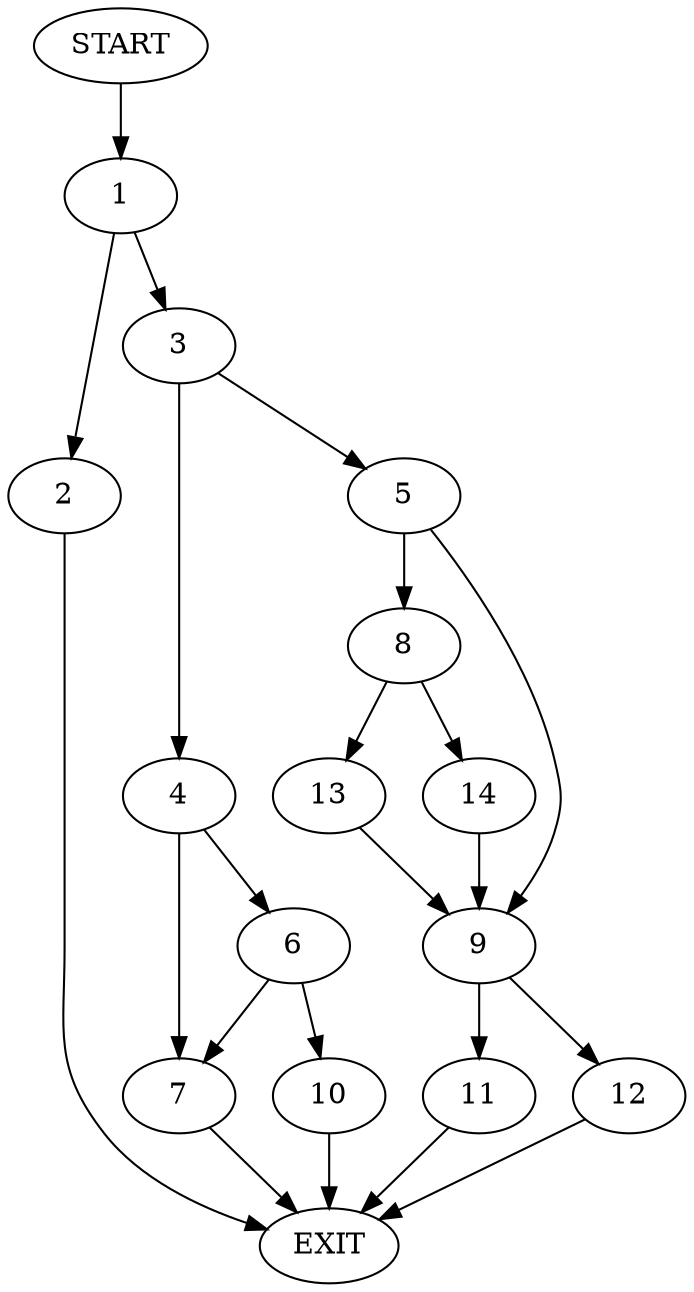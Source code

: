 digraph {
0 [label="START"]
15 [label="EXIT"]
0 -> 1
1 -> 2
1 -> 3
3 -> 4
3 -> 5
2 -> 15
4 -> 6
4 -> 7
5 -> 8
5 -> 9
6 -> 10
6 -> 7
7 -> 15
10 -> 15
9 -> 11
9 -> 12
8 -> 13
8 -> 14
14 -> 9
13 -> 9
12 -> 15
11 -> 15
}
